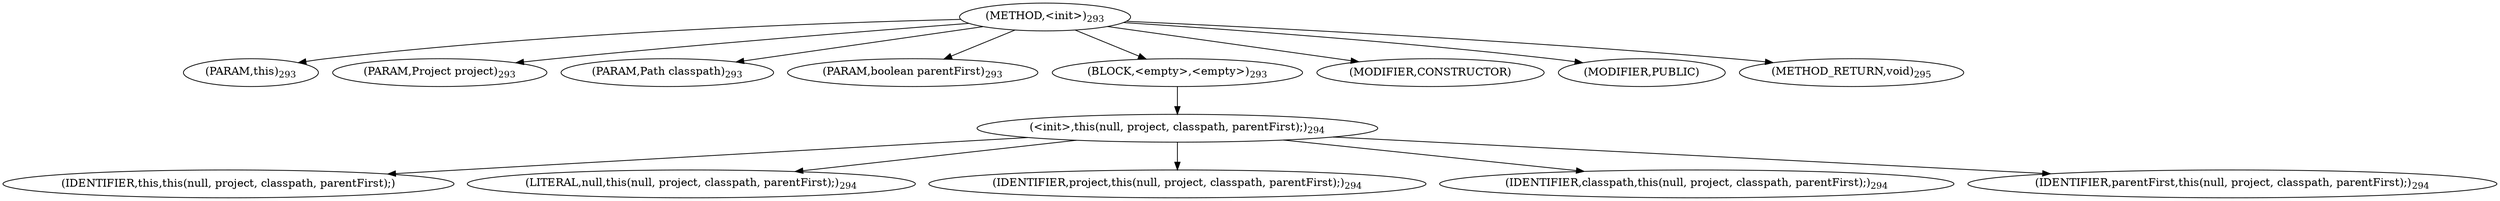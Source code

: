 digraph "&lt;init&gt;" {  
"470" [label = <(METHOD,&lt;init&gt;)<SUB>293</SUB>> ]
"42" [label = <(PARAM,this)<SUB>293</SUB>> ]
"471" [label = <(PARAM,Project project)<SUB>293</SUB>> ]
"472" [label = <(PARAM,Path classpath)<SUB>293</SUB>> ]
"473" [label = <(PARAM,boolean parentFirst)<SUB>293</SUB>> ]
"474" [label = <(BLOCK,&lt;empty&gt;,&lt;empty&gt;)<SUB>293</SUB>> ]
"475" [label = <(&lt;init&gt;,this(null, project, classpath, parentFirst);)<SUB>294</SUB>> ]
"41" [label = <(IDENTIFIER,this,this(null, project, classpath, parentFirst);)> ]
"476" [label = <(LITERAL,null,this(null, project, classpath, parentFirst);)<SUB>294</SUB>> ]
"477" [label = <(IDENTIFIER,project,this(null, project, classpath, parentFirst);)<SUB>294</SUB>> ]
"478" [label = <(IDENTIFIER,classpath,this(null, project, classpath, parentFirst);)<SUB>294</SUB>> ]
"479" [label = <(IDENTIFIER,parentFirst,this(null, project, classpath, parentFirst);)<SUB>294</SUB>> ]
"480" [label = <(MODIFIER,CONSTRUCTOR)> ]
"481" [label = <(MODIFIER,PUBLIC)> ]
"482" [label = <(METHOD_RETURN,void)<SUB>295</SUB>> ]
  "470" -> "42" 
  "470" -> "471" 
  "470" -> "472" 
  "470" -> "473" 
  "470" -> "474" 
  "470" -> "480" 
  "470" -> "481" 
  "470" -> "482" 
  "474" -> "475" 
  "475" -> "41" 
  "475" -> "476" 
  "475" -> "477" 
  "475" -> "478" 
  "475" -> "479" 
}
